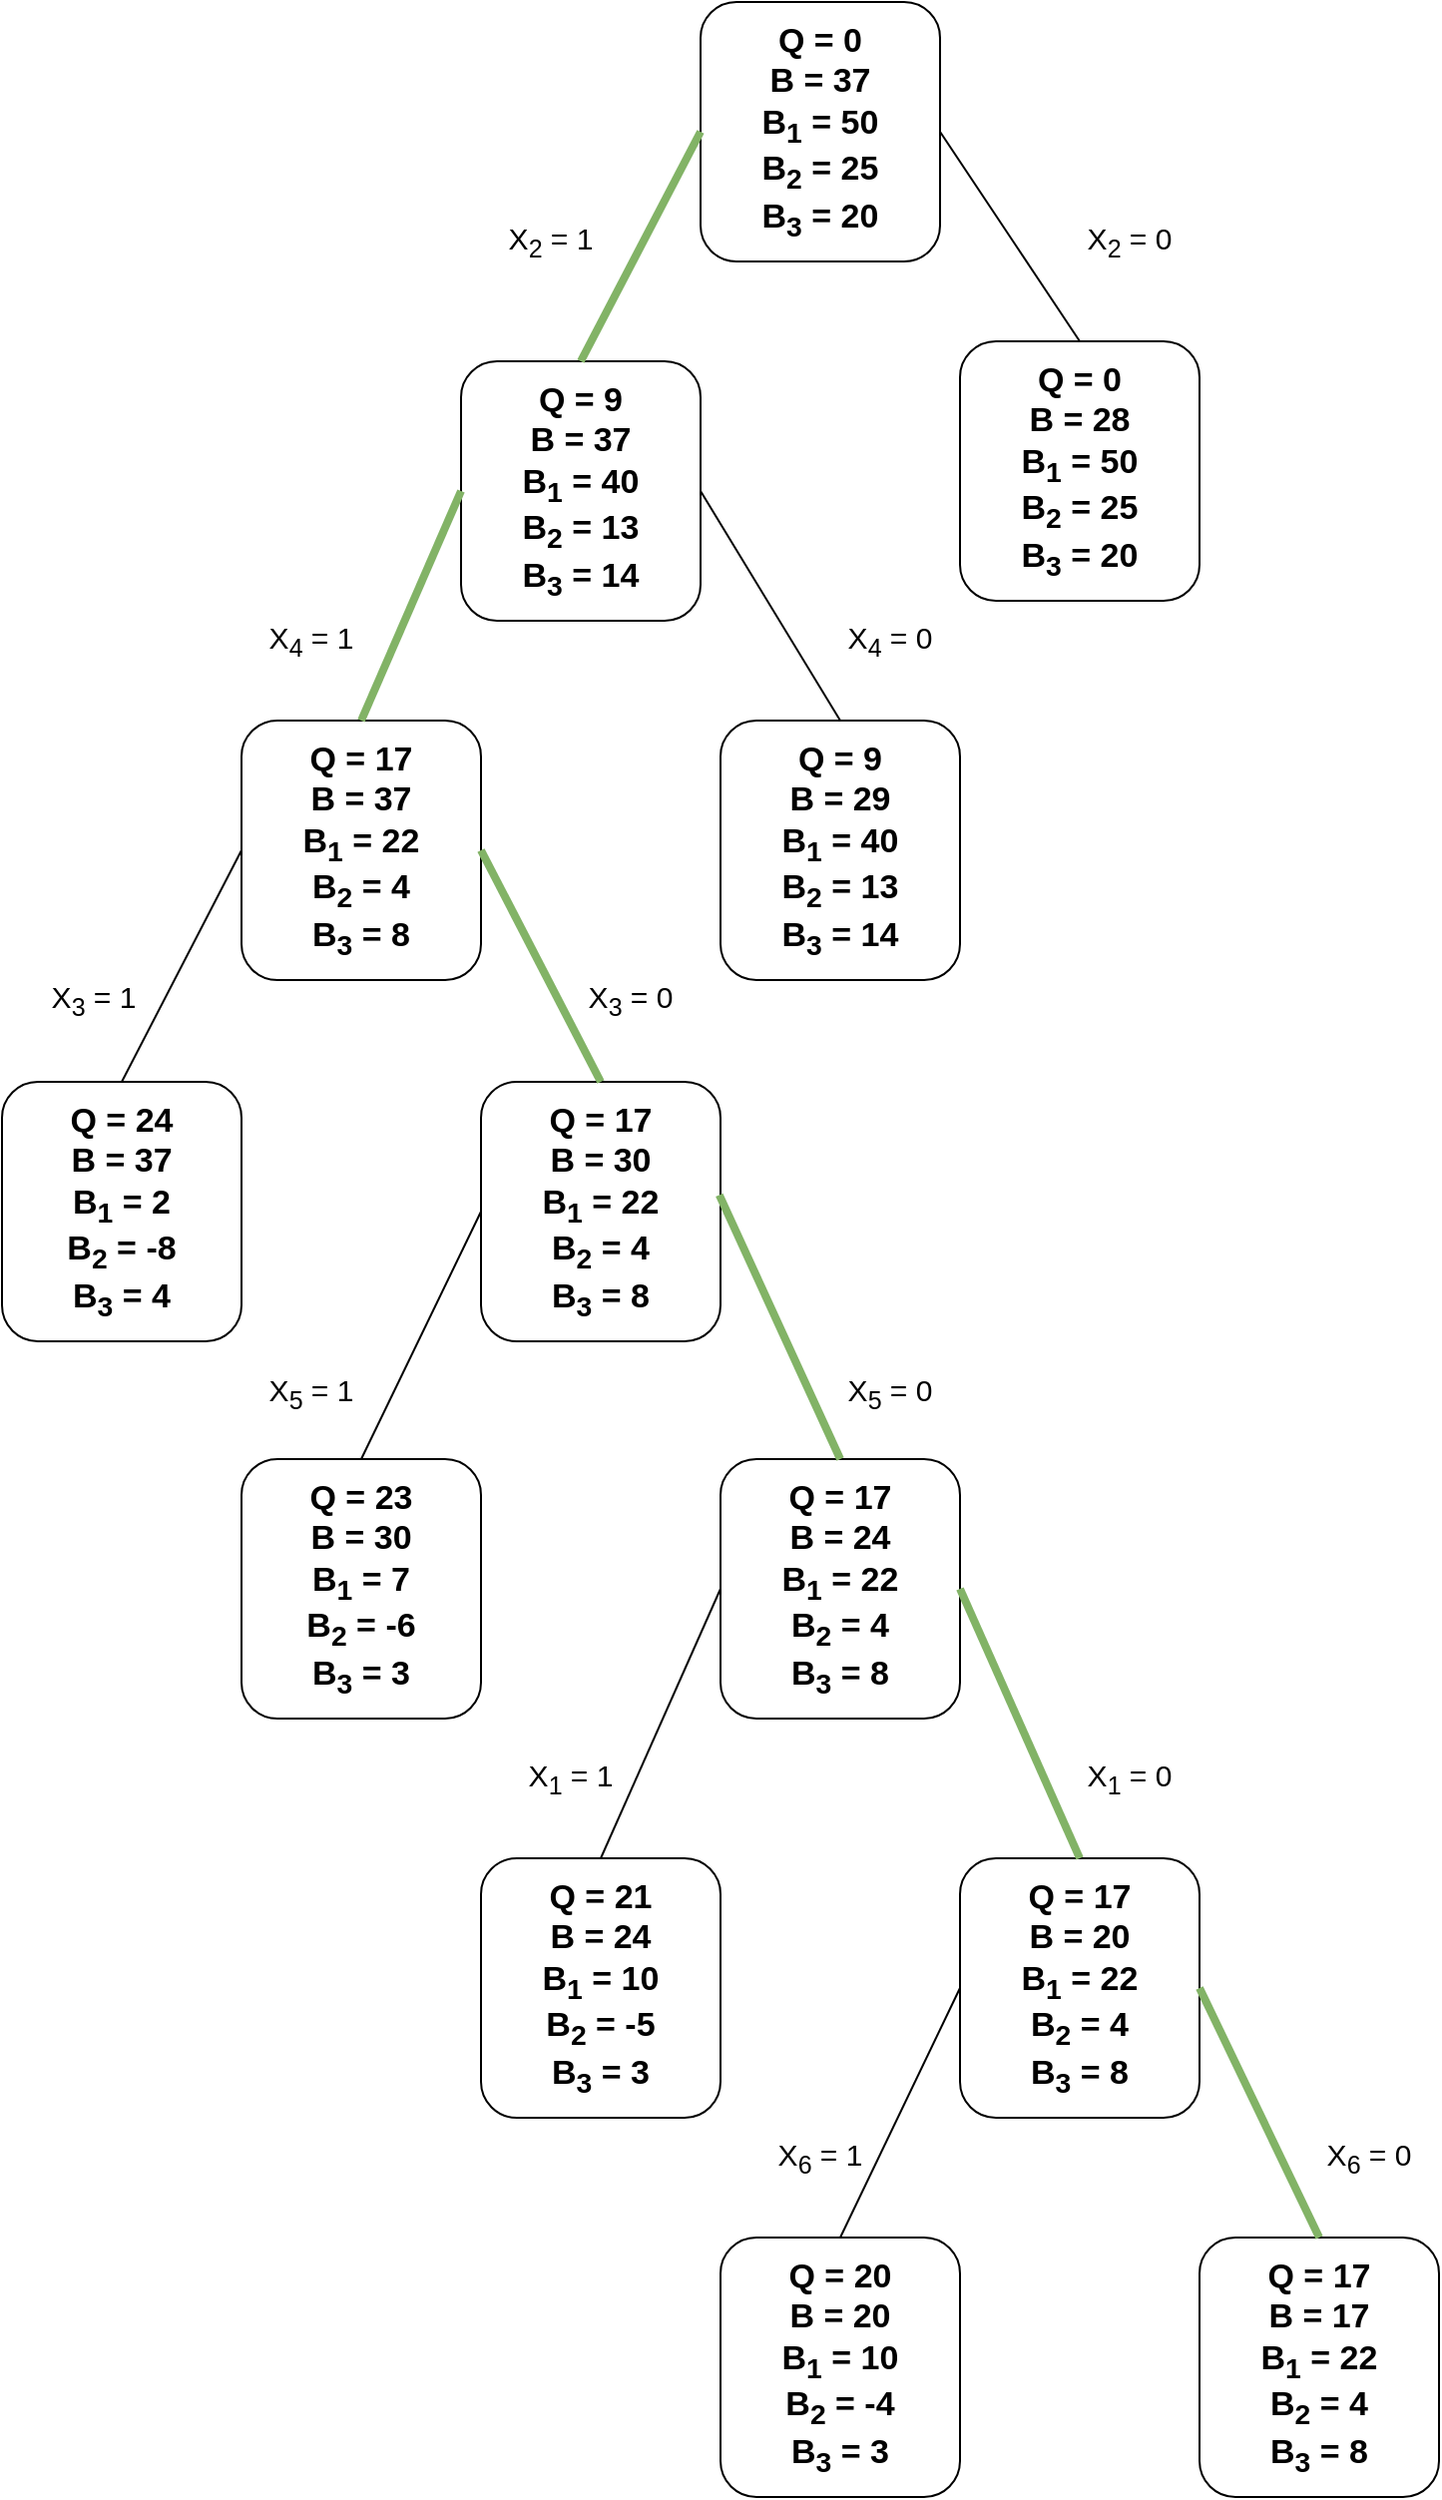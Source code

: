 <mxfile version="14.6.0" type="github">
  <diagram id="OXTVUF7HlhCObVoxJSgy" name="Page-1">
    <mxGraphModel dx="898" dy="511" grid="1" gridSize="10" guides="1" tooltips="1" connect="1" arrows="1" fold="1" page="1" pageScale="1" pageWidth="850" pageHeight="1100" math="0" shadow="0">
      <root>
        <mxCell id="0" />
        <mxCell id="1" parent="0" />
        <mxCell id="FySZx3URaAbEBxZgUa9X-1" value="&lt;font style=&quot;font-size: 17px&quot;&gt;Q = 0&lt;br&gt;B = 37&lt;br&gt;B&lt;sub&gt;1&lt;/sub&gt; = 50&lt;br&gt;B&lt;sub&gt;2&lt;/sub&gt; = 25&lt;br&gt;B&lt;sub&gt;3&lt;/sub&gt; = 20&lt;/font&gt;" style="rounded=1;whiteSpace=wrap;html=1;fontStyle=1" vertex="1" parent="1">
          <mxGeometry x="390" y="20" width="120" height="130" as="geometry" />
        </mxCell>
        <mxCell id="FySZx3URaAbEBxZgUa9X-3" value="&lt;font style=&quot;font-size: 17px&quot;&gt;Q = 9&lt;br&gt;B = 37&lt;br&gt;B&lt;sub&gt;1&lt;/sub&gt; = 40&lt;br&gt;B&lt;sub&gt;2&lt;/sub&gt; = 13&lt;br&gt;B&lt;sub&gt;3&lt;/sub&gt; = 14&lt;/font&gt;" style="rounded=1;whiteSpace=wrap;html=1;fontStyle=1" vertex="1" parent="1">
          <mxGeometry x="270" y="200" width="120" height="130" as="geometry" />
        </mxCell>
        <mxCell id="FySZx3URaAbEBxZgUa9X-4" value="&lt;font style=&quot;font-size: 17px&quot;&gt;Q = 0&lt;br&gt;B = 28&lt;br&gt;B&lt;sub&gt;1&lt;/sub&gt; = 50&lt;br&gt;B&lt;sub&gt;2&lt;/sub&gt; = 25&lt;br&gt;B&lt;sub&gt;3&lt;/sub&gt; = 20&lt;/font&gt;" style="rounded=1;whiteSpace=wrap;html=1;fontStyle=1" vertex="1" parent="1">
          <mxGeometry x="520" y="190" width="120" height="130" as="geometry" />
        </mxCell>
        <mxCell id="FySZx3URaAbEBxZgUa9X-5" value="" style="endArrow=none;html=1;entryX=0;entryY=0.5;entryDx=0;entryDy=0;exitX=0.5;exitY=0;exitDx=0;exitDy=0;fillColor=#d5e8d4;strokeColor=#82b366;strokeWidth=4;" edge="1" parent="1" source="FySZx3URaAbEBxZgUa9X-3" target="FySZx3URaAbEBxZgUa9X-1">
          <mxGeometry width="50" height="50" relative="1" as="geometry">
            <mxPoint x="400" y="300" as="sourcePoint" />
            <mxPoint x="450" y="250" as="targetPoint" />
          </mxGeometry>
        </mxCell>
        <mxCell id="FySZx3URaAbEBxZgUa9X-6" value="" style="endArrow=none;html=1;entryX=1;entryY=0.5;entryDx=0;entryDy=0;exitX=0.5;exitY=0;exitDx=0;exitDy=0;" edge="1" parent="1" source="FySZx3URaAbEBxZgUa9X-4" target="FySZx3URaAbEBxZgUa9X-1">
          <mxGeometry width="50" height="50" relative="1" as="geometry">
            <mxPoint x="400" y="300" as="sourcePoint" />
            <mxPoint x="450" y="250" as="targetPoint" />
          </mxGeometry>
        </mxCell>
        <mxCell id="FySZx3URaAbEBxZgUa9X-7" value="&lt;font style=&quot;font-size: 15px&quot;&gt;X&lt;sub&gt;4&lt;/sub&gt; = 1&lt;/font&gt;" style="text;html=1;strokeColor=none;fillColor=none;align=center;verticalAlign=middle;whiteSpace=wrap;rounded=0;strokeWidth=3;" vertex="1" parent="1">
          <mxGeometry x="160" y="330" width="70" height="20" as="geometry" />
        </mxCell>
        <mxCell id="FySZx3URaAbEBxZgUa9X-10" value="&lt;font style=&quot;font-size: 15px&quot;&gt;X&lt;sub&gt;2&lt;/sub&gt; = 0&lt;/font&gt;" style="text;html=1;strokeColor=none;fillColor=none;align=center;verticalAlign=middle;whiteSpace=wrap;rounded=0;strokeWidth=3;" vertex="1" parent="1">
          <mxGeometry x="570" y="130" width="70" height="20" as="geometry" />
        </mxCell>
        <mxCell id="FySZx3URaAbEBxZgUa9X-12" value="&lt;font style=&quot;font-size: 17px&quot;&gt;Q = 17&lt;br&gt;B = 37&lt;br&gt;B&lt;sub&gt;1&lt;/sub&gt; = 22&lt;br&gt;B&lt;sub&gt;2&lt;/sub&gt; = 4&lt;br&gt;B&lt;sub&gt;3&lt;/sub&gt; = 8&lt;/font&gt;" style="rounded=1;whiteSpace=wrap;html=1;fontStyle=1" vertex="1" parent="1">
          <mxGeometry x="160" y="380" width="120" height="130" as="geometry" />
        </mxCell>
        <mxCell id="FySZx3URaAbEBxZgUa9X-13" value="&lt;font style=&quot;font-size: 17px&quot;&gt;Q = 9&lt;br&gt;B = 29&lt;br&gt;B&lt;sub&gt;1&lt;/sub&gt; = 40&lt;br&gt;B&lt;sub&gt;2&lt;/sub&gt; = 13&lt;br&gt;B&lt;sub&gt;3&lt;/sub&gt; = 14&lt;/font&gt;" style="rounded=1;whiteSpace=wrap;html=1;fontStyle=1" vertex="1" parent="1">
          <mxGeometry x="400" y="380" width="120" height="130" as="geometry" />
        </mxCell>
        <mxCell id="FySZx3URaAbEBxZgUa9X-14" value="" style="endArrow=none;html=1;entryX=0;entryY=0.5;entryDx=0;entryDy=0;exitX=0.5;exitY=0;exitDx=0;exitDy=0;fillColor=#d5e8d4;strokeColor=#82b366;strokeWidth=4;" edge="1" parent="1" source="FySZx3URaAbEBxZgUa9X-12" target="FySZx3URaAbEBxZgUa9X-3">
          <mxGeometry width="50" height="50" relative="1" as="geometry">
            <mxPoint x="370" y="370" as="sourcePoint" />
            <mxPoint x="420" y="320" as="targetPoint" />
          </mxGeometry>
        </mxCell>
        <mxCell id="FySZx3URaAbEBxZgUa9X-15" value="" style="endArrow=none;html=1;entryX=1;entryY=0.5;entryDx=0;entryDy=0;exitX=0.5;exitY=0;exitDx=0;exitDy=0;" edge="1" parent="1" source="FySZx3URaAbEBxZgUa9X-13" target="FySZx3URaAbEBxZgUa9X-3">
          <mxGeometry width="50" height="50" relative="1" as="geometry">
            <mxPoint x="370" y="370" as="sourcePoint" />
            <mxPoint x="420" y="320" as="targetPoint" />
          </mxGeometry>
        </mxCell>
        <mxCell id="FySZx3URaAbEBxZgUa9X-17" value="&lt;font style=&quot;font-size: 15px&quot;&gt;X&lt;sub&gt;3&lt;/sub&gt; = 0&lt;/font&gt;" style="text;html=1;strokeColor=none;fillColor=none;align=center;verticalAlign=middle;whiteSpace=wrap;rounded=0;strokeWidth=3;" vertex="1" parent="1">
          <mxGeometry x="320" y="510" width="70" height="20" as="geometry" />
        </mxCell>
        <mxCell id="FySZx3URaAbEBxZgUa9X-18" value="&lt;font style=&quot;font-size: 17px&quot;&gt;Q = 24&lt;br&gt;B = 37&lt;br&gt;B&lt;sub&gt;1&lt;/sub&gt; = 2&lt;br&gt;B&lt;sub&gt;2&lt;/sub&gt; = -8&lt;br&gt;B&lt;sub&gt;3&lt;/sub&gt; = 4&lt;/font&gt;" style="rounded=1;whiteSpace=wrap;html=1;fontStyle=1" vertex="1" parent="1">
          <mxGeometry x="40" y="561" width="120" height="130" as="geometry" />
        </mxCell>
        <mxCell id="FySZx3URaAbEBxZgUa9X-19" value="&lt;font style=&quot;font-size: 17px&quot;&gt;Q = 17&lt;br&gt;B = 30&lt;br&gt;B&lt;sub&gt;1&lt;/sub&gt; = 22&lt;br&gt;B&lt;sub&gt;2&lt;/sub&gt; = 4&lt;br&gt;B&lt;sub&gt;3&lt;/sub&gt; = 8&lt;/font&gt;" style="rounded=1;whiteSpace=wrap;html=1;fontStyle=1" vertex="1" parent="1">
          <mxGeometry x="280" y="561" width="120" height="130" as="geometry" />
        </mxCell>
        <mxCell id="FySZx3URaAbEBxZgUa9X-20" value="" style="endArrow=none;html=1;entryX=0;entryY=0.5;entryDx=0;entryDy=0;exitX=0.5;exitY=0;exitDx=0;exitDy=0;" edge="1" parent="1" source="FySZx3URaAbEBxZgUa9X-18" target="FySZx3URaAbEBxZgUa9X-12">
          <mxGeometry width="50" height="50" relative="1" as="geometry">
            <mxPoint x="370" y="550" as="sourcePoint" />
            <mxPoint x="420" y="500" as="targetPoint" />
          </mxGeometry>
        </mxCell>
        <mxCell id="FySZx3URaAbEBxZgUa9X-21" value="" style="endArrow=none;html=1;entryX=1;entryY=0.5;entryDx=0;entryDy=0;exitX=0.5;exitY=0;exitDx=0;exitDy=0;fillColor=#d5e8d4;strokeColor=#82b366;strokeWidth=4;" edge="1" parent="1" source="FySZx3URaAbEBxZgUa9X-19" target="FySZx3URaAbEBxZgUa9X-12">
          <mxGeometry width="50" height="50" relative="1" as="geometry">
            <mxPoint x="370" y="550" as="sourcePoint" />
            <mxPoint x="420" y="500" as="targetPoint" />
          </mxGeometry>
        </mxCell>
        <mxCell id="FySZx3URaAbEBxZgUa9X-22" value="&lt;font style=&quot;font-size: 15px&quot;&gt;X&lt;sub&gt;3&lt;/sub&gt; = 1&lt;/font&gt;" style="text;html=1;strokeColor=none;fillColor=none;align=center;verticalAlign=middle;whiteSpace=wrap;rounded=0;strokeWidth=3;" vertex="1" parent="1">
          <mxGeometry x="51" y="510" width="70" height="20" as="geometry" />
        </mxCell>
        <mxCell id="FySZx3URaAbEBxZgUa9X-23" value="&lt;font style=&quot;font-size: 17px&quot;&gt;Q = 23&lt;br&gt;B = 30&lt;br&gt;B&lt;sub&gt;1&lt;/sub&gt; = 7&lt;br&gt;B&lt;sub&gt;2&lt;/sub&gt; = -6&lt;br&gt;B&lt;sub&gt;3&lt;/sub&gt; = 3&lt;/font&gt;" style="rounded=1;whiteSpace=wrap;html=1;fontStyle=1" vertex="1" parent="1">
          <mxGeometry x="160" y="750" width="120" height="130" as="geometry" />
        </mxCell>
        <mxCell id="FySZx3URaAbEBxZgUa9X-24" value="&lt;font style=&quot;font-size: 17px&quot;&gt;Q = 17&lt;br&gt;B = 24&lt;br&gt;B&lt;sub&gt;1&lt;/sub&gt; = 22&lt;br&gt;B&lt;sub&gt;2&lt;/sub&gt; = 4&lt;br&gt;B&lt;sub&gt;3&lt;/sub&gt; = 8&lt;/font&gt;" style="rounded=1;whiteSpace=wrap;html=1;fontStyle=1" vertex="1" parent="1">
          <mxGeometry x="400" y="750" width="120" height="130" as="geometry" />
        </mxCell>
        <mxCell id="FySZx3URaAbEBxZgUa9X-25" value="" style="endArrow=none;html=1;entryX=0;entryY=0.5;entryDx=0;entryDy=0;exitX=0.5;exitY=0;exitDx=0;exitDy=0;" edge="1" parent="1" source="FySZx3URaAbEBxZgUa9X-23" target="FySZx3URaAbEBxZgUa9X-19">
          <mxGeometry width="50" height="50" relative="1" as="geometry">
            <mxPoint x="370" y="830" as="sourcePoint" />
            <mxPoint x="420" y="780" as="targetPoint" />
          </mxGeometry>
        </mxCell>
        <mxCell id="FySZx3URaAbEBxZgUa9X-26" value="" style="endArrow=none;html=1;entryX=0.995;entryY=0.436;entryDx=0;entryDy=0;entryPerimeter=0;exitX=0.5;exitY=0;exitDx=0;exitDy=0;strokeWidth=4;fillColor=#d5e8d4;strokeColor=#82b366;" edge="1" parent="1" source="FySZx3URaAbEBxZgUa9X-24" target="FySZx3URaAbEBxZgUa9X-19">
          <mxGeometry width="50" height="50" relative="1" as="geometry">
            <mxPoint x="370" y="830" as="sourcePoint" />
            <mxPoint x="420" y="780" as="targetPoint" />
          </mxGeometry>
        </mxCell>
        <mxCell id="FySZx3URaAbEBxZgUa9X-27" value="&lt;font style=&quot;font-size: 15px&quot;&gt;X&lt;sub&gt;5&lt;/sub&gt; = 1&lt;/font&gt;" style="text;html=1;strokeColor=none;fillColor=none;align=center;verticalAlign=middle;whiteSpace=wrap;rounded=1;strokeWidth=3;" vertex="1" parent="1">
          <mxGeometry x="160" y="707" width="70" height="20" as="geometry" />
        </mxCell>
        <mxCell id="FySZx3URaAbEBxZgUa9X-28" value="&lt;font style=&quot;font-size: 15px&quot;&gt;X&lt;sub&gt;5&lt;/sub&gt; = 0&lt;/font&gt;" style="text;html=1;strokeColor=none;fillColor=none;align=center;verticalAlign=middle;whiteSpace=wrap;rounded=0;strokeWidth=3;" vertex="1" parent="1">
          <mxGeometry x="450" y="707" width="70" height="20" as="geometry" />
        </mxCell>
        <mxCell id="FySZx3URaAbEBxZgUa9X-29" value="&lt;font style=&quot;font-size: 17px&quot;&gt;Q = 21&lt;br&gt;B = 24&lt;br&gt;B&lt;sub&gt;1&lt;/sub&gt; = 10&lt;br&gt;B&lt;sub&gt;2&lt;/sub&gt; = -5&lt;br&gt;B&lt;sub&gt;3&lt;/sub&gt; = 3&lt;/font&gt;" style="rounded=1;whiteSpace=wrap;html=1;fontStyle=1" vertex="1" parent="1">
          <mxGeometry x="280" y="950" width="120" height="130" as="geometry" />
        </mxCell>
        <mxCell id="FySZx3URaAbEBxZgUa9X-30" value="&lt;font style=&quot;font-size: 17px&quot;&gt;Q = 17&lt;br&gt;B = 20&lt;br&gt;B&lt;sub&gt;1&lt;/sub&gt; = 22&lt;br&gt;B&lt;sub&gt;2&lt;/sub&gt; = 4&lt;br&gt;B&lt;sub&gt;3&lt;/sub&gt; = 8&lt;/font&gt;" style="rounded=1;whiteSpace=wrap;html=1;fontStyle=1" vertex="1" parent="1">
          <mxGeometry x="520" y="950" width="120" height="130" as="geometry" />
        </mxCell>
        <mxCell id="FySZx3URaAbEBxZgUa9X-31" value="" style="endArrow=none;html=1;entryX=0;entryY=0.5;entryDx=0;entryDy=0;exitX=0.5;exitY=0;exitDx=0;exitDy=0;" edge="1" parent="1" source="FySZx3URaAbEBxZgUa9X-29" target="FySZx3URaAbEBxZgUa9X-24">
          <mxGeometry width="50" height="50" relative="1" as="geometry">
            <mxPoint x="370" y="920" as="sourcePoint" />
            <mxPoint x="420" y="870" as="targetPoint" />
          </mxGeometry>
        </mxCell>
        <mxCell id="FySZx3URaAbEBxZgUa9X-32" value="" style="endArrow=none;html=1;entryX=1;entryY=0.5;entryDx=0;entryDy=0;exitX=0.5;exitY=0;exitDx=0;exitDy=0;fillColor=#d5e8d4;strokeColor=#82b366;strokeWidth=4;" edge="1" parent="1" source="FySZx3URaAbEBxZgUa9X-30" target="FySZx3URaAbEBxZgUa9X-24">
          <mxGeometry width="50" height="50" relative="1" as="geometry">
            <mxPoint x="370" y="920" as="sourcePoint" />
            <mxPoint x="420" y="870" as="targetPoint" />
          </mxGeometry>
        </mxCell>
        <mxCell id="FySZx3URaAbEBxZgUa9X-33" value="&lt;font style=&quot;font-size: 15px&quot;&gt;X&lt;sub&gt;1&lt;/sub&gt; = 1&lt;/font&gt;" style="text;html=1;strokeColor=none;fillColor=none;align=center;verticalAlign=middle;whiteSpace=wrap;rounded=1;strokeWidth=3;" vertex="1" parent="1">
          <mxGeometry x="290" y="900" width="70" height="20" as="geometry" />
        </mxCell>
        <mxCell id="FySZx3URaAbEBxZgUa9X-34" value="&lt;font style=&quot;font-size: 15px&quot;&gt;X&lt;sub&gt;1&lt;/sub&gt; = 0&lt;/font&gt;" style="text;html=1;strokeColor=none;fillColor=none;align=center;verticalAlign=middle;whiteSpace=wrap;rounded=0;strokeWidth=3;" vertex="1" parent="1">
          <mxGeometry x="570" y="900" width="70" height="20" as="geometry" />
        </mxCell>
        <mxCell id="FySZx3URaAbEBxZgUa9X-35" value="&lt;font style=&quot;font-size: 17px&quot;&gt;Q = 20&lt;br&gt;B = 20&lt;br&gt;B&lt;sub&gt;1&lt;/sub&gt; = 10&lt;br&gt;B&lt;sub&gt;2&lt;/sub&gt; = -4&lt;br&gt;B&lt;sub&gt;3&lt;/sub&gt; = 3&lt;/font&gt;" style="rounded=1;whiteSpace=wrap;html=1;fontStyle=1" vertex="1" parent="1">
          <mxGeometry x="400" y="1140" width="120" height="130" as="geometry" />
        </mxCell>
        <mxCell id="FySZx3URaAbEBxZgUa9X-36" value="&lt;font style=&quot;font-size: 17px&quot;&gt;Q = 17&lt;br&gt;B = 17&lt;br&gt;B&lt;sub&gt;1&lt;/sub&gt; = 22&lt;br&gt;B&lt;sub&gt;2&lt;/sub&gt; = 4&lt;br&gt;B&lt;sub&gt;3&lt;/sub&gt; = 8&lt;/font&gt;" style="rounded=1;whiteSpace=wrap;html=1;fontStyle=1" vertex="1" parent="1">
          <mxGeometry x="640" y="1140" width="120" height="130" as="geometry" />
        </mxCell>
        <mxCell id="FySZx3URaAbEBxZgUa9X-37" value="" style="endArrow=none;html=1;entryX=0;entryY=0.5;entryDx=0;entryDy=0;exitX=0.5;exitY=0;exitDx=0;exitDy=0;" edge="1" parent="1" source="FySZx3URaAbEBxZgUa9X-35" target="FySZx3URaAbEBxZgUa9X-30">
          <mxGeometry width="50" height="50" relative="1" as="geometry">
            <mxPoint x="370" y="1100" as="sourcePoint" />
            <mxPoint x="420" y="1050" as="targetPoint" />
          </mxGeometry>
        </mxCell>
        <mxCell id="FySZx3URaAbEBxZgUa9X-38" value="" style="endArrow=none;html=1;entryX=1;entryY=0.5;entryDx=0;entryDy=0;exitX=0.5;exitY=0;exitDx=0;exitDy=0;fillColor=#d5e8d4;strokeColor=#82b366;strokeWidth=4;" edge="1" parent="1" source="FySZx3URaAbEBxZgUa9X-36" target="FySZx3URaAbEBxZgUa9X-30">
          <mxGeometry width="50" height="50" relative="1" as="geometry">
            <mxPoint x="370" y="1100" as="sourcePoint" />
            <mxPoint x="420" y="1050" as="targetPoint" />
          </mxGeometry>
        </mxCell>
        <mxCell id="FySZx3URaAbEBxZgUa9X-39" value="&lt;font style=&quot;font-size: 15px&quot;&gt;X&lt;sub&gt;6&lt;/sub&gt; = 1&lt;/font&gt;" style="text;html=1;strokeColor=none;fillColor=none;align=center;verticalAlign=middle;whiteSpace=wrap;rounded=1;strokeWidth=3;" vertex="1" parent="1">
          <mxGeometry x="415" y="1090" width="70" height="20" as="geometry" />
        </mxCell>
        <mxCell id="FySZx3URaAbEBxZgUa9X-40" value="&lt;font style=&quot;font-size: 15px&quot;&gt;X&lt;sub&gt;6&lt;/sub&gt; = 0&lt;/font&gt;" style="text;html=1;strokeColor=none;fillColor=none;align=center;verticalAlign=middle;whiteSpace=wrap;rounded=0;strokeWidth=3;" vertex="1" parent="1">
          <mxGeometry x="690" y="1090" width="70" height="20" as="geometry" />
        </mxCell>
        <mxCell id="FySZx3URaAbEBxZgUa9X-41" value="&lt;font style=&quot;font-size: 15px&quot;&gt;X&lt;sub&gt;4&lt;/sub&gt; = 0&lt;/font&gt;" style="text;html=1;strokeColor=none;fillColor=none;align=center;verticalAlign=middle;whiteSpace=wrap;rounded=0;strokeWidth=3;" vertex="1" parent="1">
          <mxGeometry x="450" y="330" width="70" height="20" as="geometry" />
        </mxCell>
        <mxCell id="FySZx3URaAbEBxZgUa9X-43" value="&lt;font style=&quot;font-size: 15px&quot;&gt;X&lt;sub&gt;2&lt;/sub&gt; = 1&lt;/font&gt;" style="text;html=1;strokeColor=none;fillColor=none;align=center;verticalAlign=middle;whiteSpace=wrap;rounded=0;strokeWidth=3;" vertex="1" parent="1">
          <mxGeometry x="280" y="130" width="70" height="20" as="geometry" />
        </mxCell>
      </root>
    </mxGraphModel>
  </diagram>
</mxfile>
